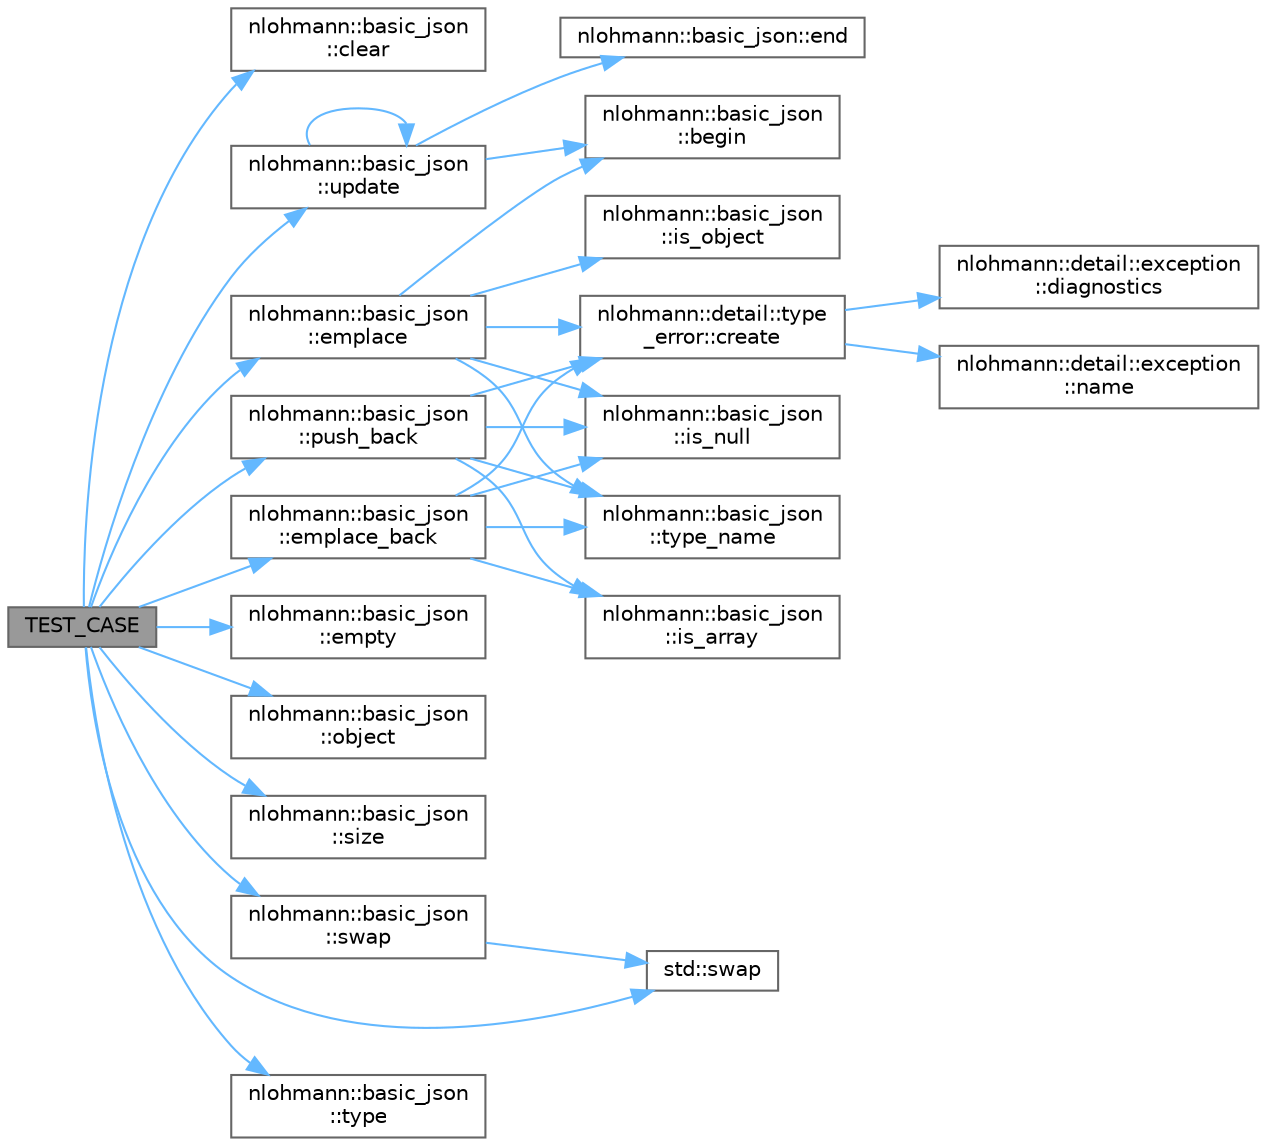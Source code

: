 digraph "TEST_CASE"
{
 // LATEX_PDF_SIZE
  bgcolor="transparent";
  edge [fontname=Helvetica,fontsize=10,labelfontname=Helvetica,labelfontsize=10];
  node [fontname=Helvetica,fontsize=10,shape=box,height=0.2,width=0.4];
  rankdir="LR";
  Node1 [id="Node000001",label="TEST_CASE",height=0.2,width=0.4,color="gray40", fillcolor="grey60", style="filled", fontcolor="black",tooltip=" "];
  Node1 -> Node2 [id="edge1_Node000001_Node000002",color="steelblue1",style="solid",tooltip=" "];
  Node2 [id="Node000002",label="nlohmann::basic_json\l::clear",height=0.2,width=0.4,color="grey40", fillcolor="white", style="filled",URL="$classnlohmann_1_1basic__json.html#a946cc8f30d8b1d6609b57387b647fe53",tooltip="clears the contents"];
  Node1 -> Node3 [id="edge2_Node000001_Node000003",color="steelblue1",style="solid",tooltip=" "];
  Node3 [id="Node000003",label="nlohmann::basic_json\l::emplace",height=0.2,width=0.4,color="grey40", fillcolor="white", style="filled",URL="$classnlohmann_1_1basic__json.html#af244c096197a233edba4c83200ae66ac",tooltip="add an object to an object if key does not exist"];
  Node3 -> Node4 [id="edge3_Node000003_Node000004",color="steelblue1",style="solid",tooltip=" "];
  Node4 [id="Node000004",label="nlohmann::basic_json\l::begin",height=0.2,width=0.4,color="grey40", fillcolor="white", style="filled",URL="$classnlohmann_1_1basic__json.html#a23b495b4c282e4afacf382f5b49af7c7",tooltip="returns an iterator to the first element"];
  Node3 -> Node5 [id="edge4_Node000003_Node000005",color="steelblue1",style="solid",tooltip=" "];
  Node5 [id="Node000005",label="nlohmann::detail::type\l_error::create",height=0.2,width=0.4,color="grey40", fillcolor="white", style="filled",URL="$classnlohmann_1_1detail_1_1type__error.html#a838a5e301cf97289c2d106b9ace1470f",tooltip=" "];
  Node5 -> Node6 [id="edge5_Node000005_Node000006",color="steelblue1",style="solid",tooltip=" "];
  Node6 [id="Node000006",label="nlohmann::detail::exception\l::diagnostics",height=0.2,width=0.4,color="grey40", fillcolor="white", style="filled",URL="$classnlohmann_1_1detail_1_1exception.html#aa353a7dba4fd179f7224b8a2a238a264",tooltip=" "];
  Node5 -> Node7 [id="edge6_Node000005_Node000007",color="steelblue1",style="solid",tooltip=" "];
  Node7 [id="Node000007",label="nlohmann::detail::exception\l::name",height=0.2,width=0.4,color="grey40", fillcolor="white", style="filled",URL="$classnlohmann_1_1detail_1_1exception.html#abf41a7e9178356314082284e6cfea278",tooltip=" "];
  Node3 -> Node8 [id="edge7_Node000003_Node000008",color="steelblue1",style="solid",tooltip=" "];
  Node8 [id="Node000008",label="nlohmann::basic_json\l::is_null",height=0.2,width=0.4,color="grey40", fillcolor="white", style="filled",URL="$classnlohmann_1_1basic__json.html#aedc7afad96292b5ab61a2e0ad3067f5f",tooltip="return whether value is null"];
  Node3 -> Node9 [id="edge8_Node000003_Node000009",color="steelblue1",style="solid",tooltip=" "];
  Node9 [id="Node000009",label="nlohmann::basic_json\l::is_object",height=0.2,width=0.4,color="grey40", fillcolor="white", style="filled",URL="$classnlohmann_1_1basic__json.html#a57e8411a770a6263d6d8f2116c37f3aa",tooltip="return whether value is an object"];
  Node3 -> Node10 [id="edge9_Node000003_Node000010",color="steelblue1",style="solid",tooltip=" "];
  Node10 [id="Node000010",label="nlohmann::basic_json\l::type_name",height=0.2,width=0.4,color="grey40", fillcolor="white", style="filled",URL="$classnlohmann_1_1basic__json.html#ab8811fc4eab6091b32b34b3ac3e90474",tooltip="return the type as string"];
  Node1 -> Node11 [id="edge10_Node000001_Node000011",color="steelblue1",style="solid",tooltip=" "];
  Node11 [id="Node000011",label="nlohmann::basic_json\l::emplace_back",height=0.2,width=0.4,color="grey40", fillcolor="white", style="filled",URL="$classnlohmann_1_1basic__json.html#a15c0a5db4fb12d49433801bbe6436bfb",tooltip="add an object to an array"];
  Node11 -> Node5 [id="edge11_Node000011_Node000005",color="steelblue1",style="solid",tooltip=" "];
  Node11 -> Node12 [id="edge12_Node000011_Node000012",color="steelblue1",style="solid",tooltip=" "];
  Node12 [id="Node000012",label="nlohmann::basic_json\l::is_array",height=0.2,width=0.4,color="grey40", fillcolor="white", style="filled",URL="$classnlohmann_1_1basic__json.html#ab5b70d60a636b9c5e10f6c8caac60b9e",tooltip="return whether value is an array"];
  Node11 -> Node8 [id="edge13_Node000011_Node000008",color="steelblue1",style="solid",tooltip=" "];
  Node11 -> Node10 [id="edge14_Node000011_Node000010",color="steelblue1",style="solid",tooltip=" "];
  Node1 -> Node13 [id="edge15_Node000001_Node000013",color="steelblue1",style="solid",tooltip=" "];
  Node13 [id="Node000013",label="nlohmann::basic_json\l::empty",height=0.2,width=0.4,color="grey40", fillcolor="white", style="filled",URL="$classnlohmann_1_1basic__json.html#a5c99855f3e35ff35558cb46139b785f8",tooltip="checks whether the container is empty."];
  Node1 -> Node14 [id="edge16_Node000001_Node000014",color="steelblue1",style="solid",tooltip=" "];
  Node14 [id="Node000014",label="nlohmann::basic_json\l::object",height=0.2,width=0.4,color="grey40", fillcolor="white", style="filled",URL="$classnlohmann_1_1basic__json.html#a9a4df356e05415438fadf8a15e583903",tooltip="explicitly create an object from an initializer list"];
  Node1 -> Node15 [id="edge17_Node000001_Node000015",color="steelblue1",style="solid",tooltip=" "];
  Node15 [id="Node000015",label="nlohmann::basic_json\l::push_back",height=0.2,width=0.4,color="grey40", fillcolor="white", style="filled",URL="$classnlohmann_1_1basic__json.html#ab9e0253c92736db021840105d374c4c4",tooltip="add an object to an array"];
  Node15 -> Node5 [id="edge18_Node000015_Node000005",color="steelblue1",style="solid",tooltip=" "];
  Node15 -> Node12 [id="edge19_Node000015_Node000012",color="steelblue1",style="solid",tooltip=" "];
  Node15 -> Node8 [id="edge20_Node000015_Node000008",color="steelblue1",style="solid",tooltip=" "];
  Node15 -> Node10 [id="edge21_Node000015_Node000010",color="steelblue1",style="solid",tooltip=" "];
  Node1 -> Node16 [id="edge22_Node000001_Node000016",color="steelblue1",style="solid",tooltip=" "];
  Node16 [id="Node000016",label="nlohmann::basic_json\l::size",height=0.2,width=0.4,color="grey40", fillcolor="white", style="filled",URL="$classnlohmann_1_1basic__json.html#a33c7c8638bb0b12e6d1b69d8106dd2e0",tooltip="returns the number of elements"];
  Node1 -> Node17 [id="edge23_Node000001_Node000017",color="steelblue1",style="solid",tooltip=" "];
  Node17 [id="Node000017",label="std::swap",height=0.2,width=0.4,color="grey40", fillcolor="white", style="filled",URL="$namespacestd.html#a4874fd00297ff5aef2872379cb521783",tooltip="exchanges the values of two JSON objects"];
  Node1 -> Node18 [id="edge24_Node000001_Node000018",color="steelblue1",style="solid",tooltip=" "];
  Node18 [id="Node000018",label="nlohmann::basic_json\l::swap",height=0.2,width=0.4,color="grey40", fillcolor="white", style="filled",URL="$classnlohmann_1_1basic__json.html#a94295a06e0e7b3867fe83afbee4cb202",tooltip="exchanges the values"];
  Node18 -> Node17 [id="edge25_Node000018_Node000017",color="steelblue1",style="solid",tooltip=" "];
  Node1 -> Node19 [id="edge26_Node000001_Node000019",color="steelblue1",style="solid",tooltip=" "];
  Node19 [id="Node000019",label="nlohmann::basic_json\l::type",height=0.2,width=0.4,color="grey40", fillcolor="white", style="filled",URL="$classnlohmann_1_1basic__json.html#a5b7c4b35a0ad9f97474912a08965d7ad",tooltip="return the type of the JSON value (explicit)"];
  Node1 -> Node20 [id="edge27_Node000001_Node000020",color="steelblue1",style="solid",tooltip=" "];
  Node20 [id="Node000020",label="nlohmann::basic_json\l::update",height=0.2,width=0.4,color="grey40", fillcolor="white", style="filled",URL="$classnlohmann_1_1basic__json.html#a129a235796b3f95ec93d65c5e4e9fa41",tooltip="updates a JSON object from another object, overwriting existing keys"];
  Node20 -> Node4 [id="edge28_Node000020_Node000004",color="steelblue1",style="solid",tooltip=" "];
  Node20 -> Node21 [id="edge29_Node000020_Node000021",color="steelblue1",style="solid",tooltip=" "];
  Node21 [id="Node000021",label="nlohmann::basic_json::end",height=0.2,width=0.4,color="grey40", fillcolor="white", style="filled",URL="$classnlohmann_1_1basic__json.html#a931267ec3f09eb67e4382f321b2c52bc",tooltip="returns an iterator to one past the last element"];
  Node20 -> Node20 [id="edge30_Node000020_Node000020",color="steelblue1",style="solid",tooltip=" "];
}
